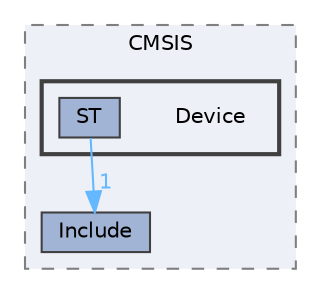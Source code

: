 digraph "Drivers/CMSIS/Device"
{
 // LATEX_PDF_SIZE
  bgcolor="transparent";
  edge [fontname=Helvetica,fontsize=10,labelfontname=Helvetica,labelfontsize=10];
  node [fontname=Helvetica,fontsize=10,shape=box,height=0.2,width=0.4];
  compound=true
  subgraph clusterdir_bd09ff09a9c7d83a4c030dbdaee94d76 {
    graph [ bgcolor="#edf0f7", pencolor="grey50", label="CMSIS", fontname=Helvetica,fontsize=10 style="filled,dashed", URL="dir_bd09ff09a9c7d83a4c030dbdaee94d76.html",tooltip=""]
  dir_5d6a8c3e4e61116f4938be35d8adfd18 [label="Include", fillcolor="#a2b4d6", color="grey25", style="filled", URL="dir_5d6a8c3e4e61116f4938be35d8adfd18.html",tooltip=""];
  subgraph clusterdir_d21952a90114fc86c250d1e94e45c8f9 {
    graph [ bgcolor="#edf0f7", pencolor="grey25", label="", fontname=Helvetica,fontsize=10 style="filled,bold", URL="dir_d21952a90114fc86c250d1e94e45c8f9.html",tooltip=""]
    dir_d21952a90114fc86c250d1e94e45c8f9 [shape=plaintext, label="Device"];
  dir_ea9cefa8af0ea91d7388c22d57deabc7 [label="ST", fillcolor="#a2b4d6", color="grey25", style="filled", URL="dir_ea9cefa8af0ea91d7388c22d57deabc7.html",tooltip=""];
  }
  }
  dir_ea9cefa8af0ea91d7388c22d57deabc7->dir_5d6a8c3e4e61116f4938be35d8adfd18 [headlabel="1", labeldistance=1.5 headhref="dir_000021_000013.html" href="dir_000021_000013.html" color="steelblue1" fontcolor="steelblue1"];
}
